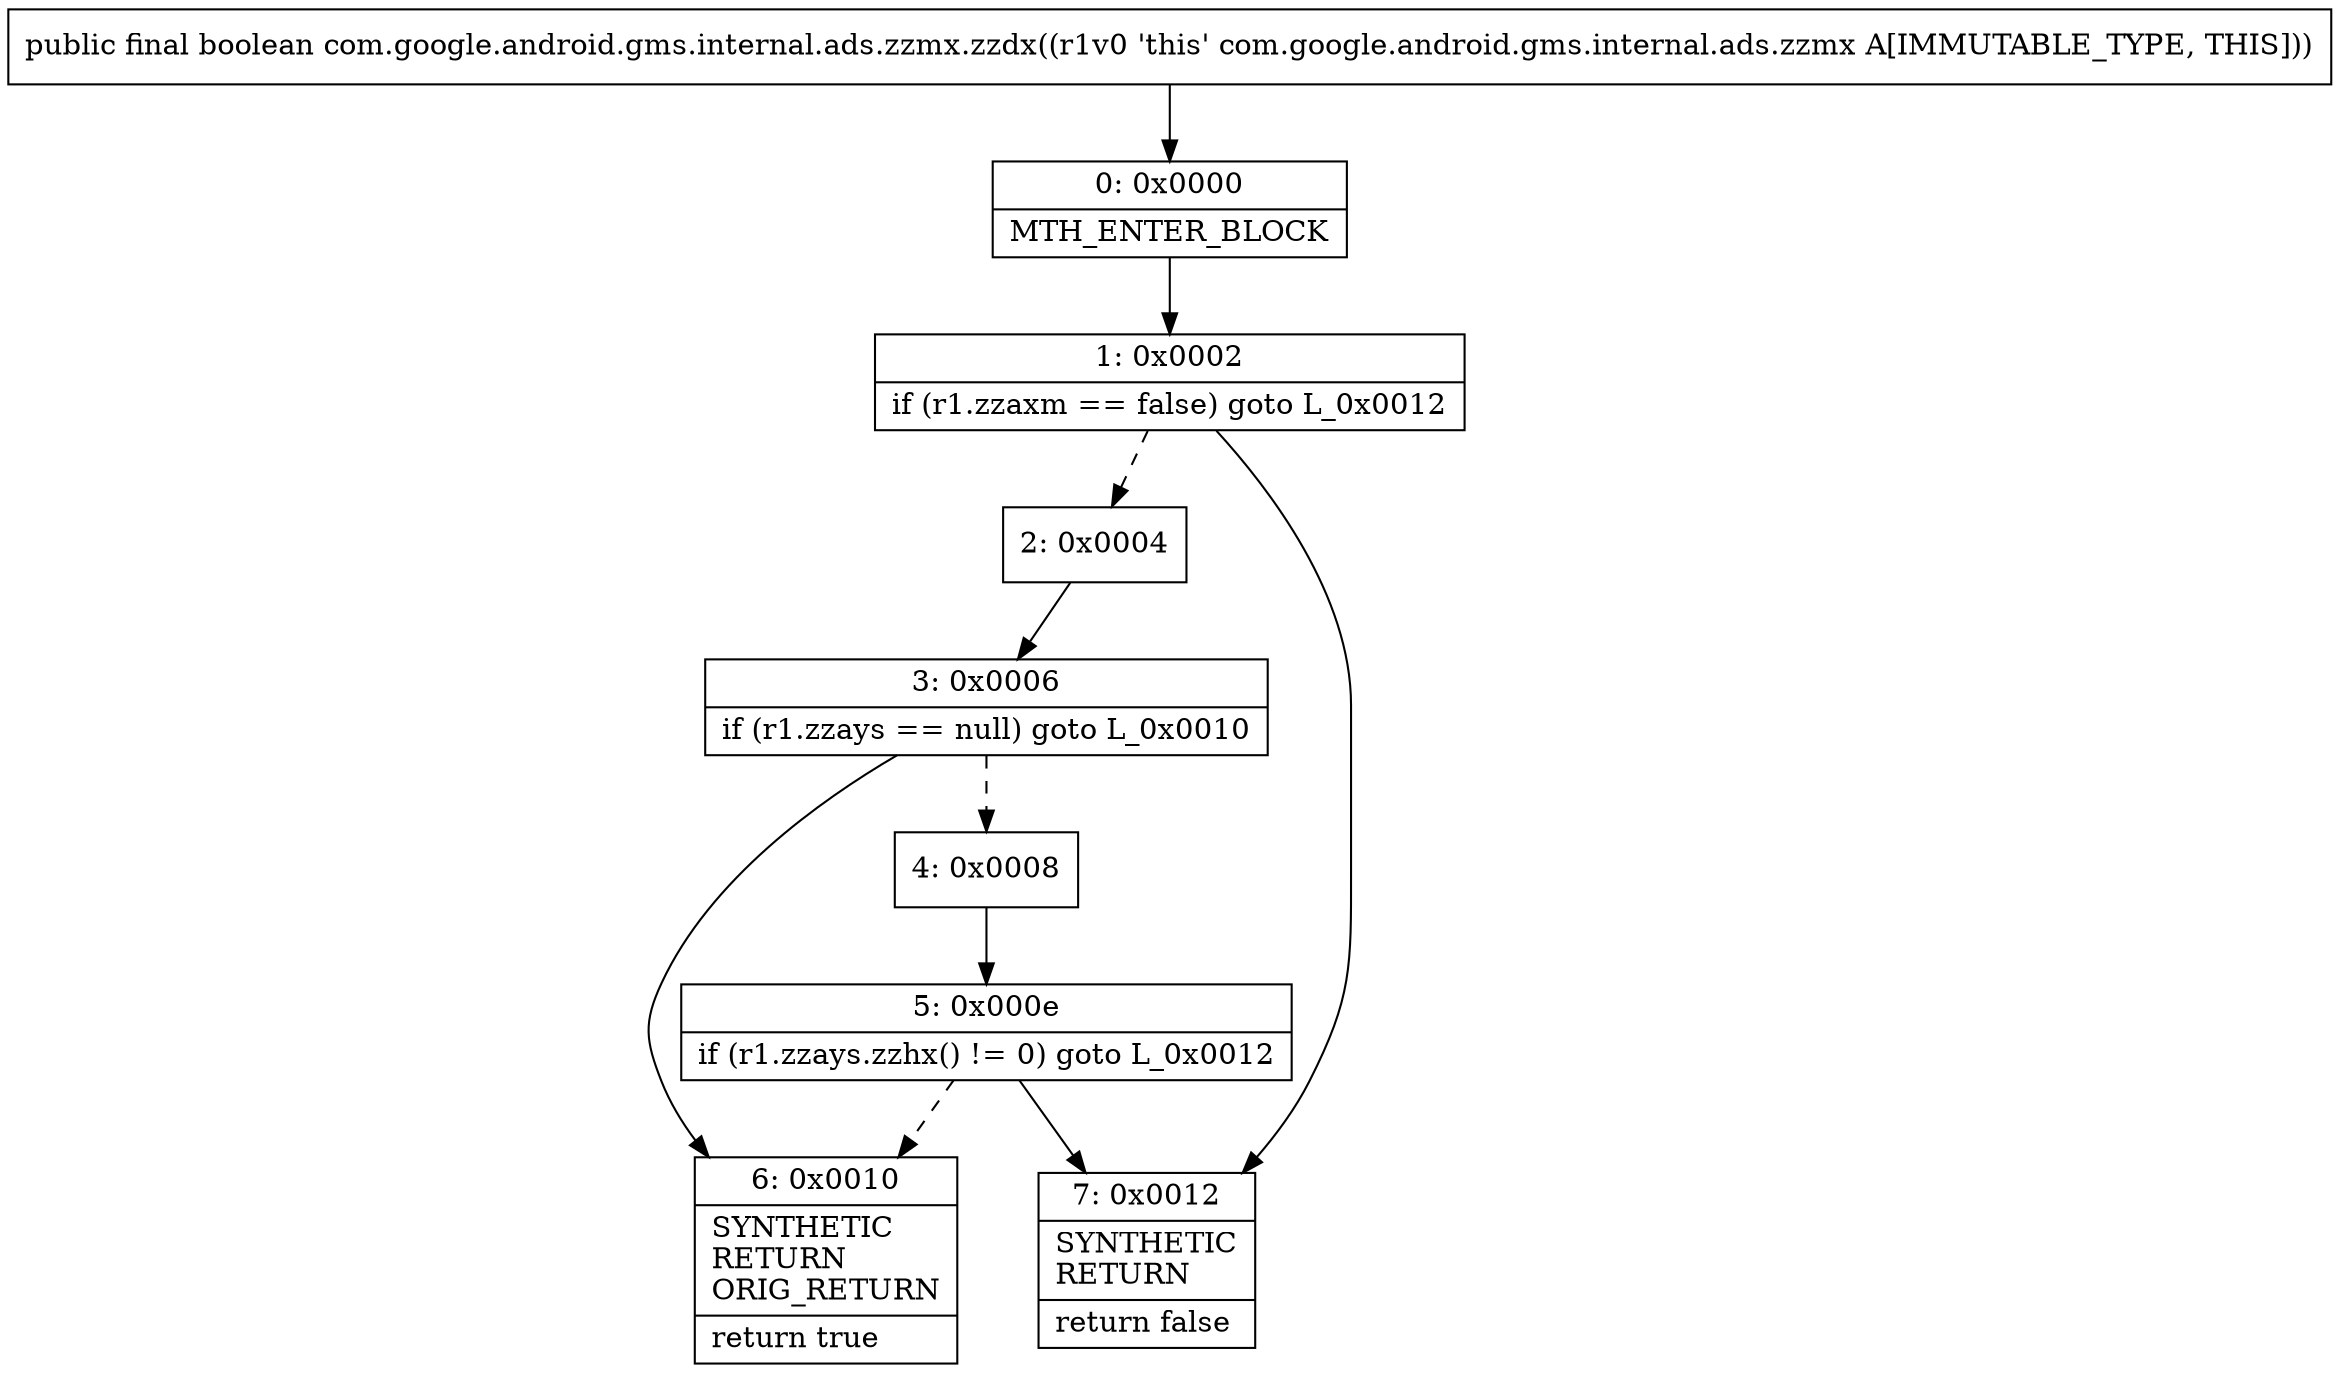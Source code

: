 digraph "CFG forcom.google.android.gms.internal.ads.zzmx.zzdx()Z" {
Node_0 [shape=record,label="{0\:\ 0x0000|MTH_ENTER_BLOCK\l}"];
Node_1 [shape=record,label="{1\:\ 0x0002|if (r1.zzaxm == false) goto L_0x0012\l}"];
Node_2 [shape=record,label="{2\:\ 0x0004}"];
Node_3 [shape=record,label="{3\:\ 0x0006|if (r1.zzays == null) goto L_0x0010\l}"];
Node_4 [shape=record,label="{4\:\ 0x0008}"];
Node_5 [shape=record,label="{5\:\ 0x000e|if (r1.zzays.zzhx() != 0) goto L_0x0012\l}"];
Node_6 [shape=record,label="{6\:\ 0x0010|SYNTHETIC\lRETURN\lORIG_RETURN\l|return true\l}"];
Node_7 [shape=record,label="{7\:\ 0x0012|SYNTHETIC\lRETURN\l|return false\l}"];
MethodNode[shape=record,label="{public final boolean com.google.android.gms.internal.ads.zzmx.zzdx((r1v0 'this' com.google.android.gms.internal.ads.zzmx A[IMMUTABLE_TYPE, THIS])) }"];
MethodNode -> Node_0;
Node_0 -> Node_1;
Node_1 -> Node_2[style=dashed];
Node_1 -> Node_7;
Node_2 -> Node_3;
Node_3 -> Node_4[style=dashed];
Node_3 -> Node_6;
Node_4 -> Node_5;
Node_5 -> Node_6[style=dashed];
Node_5 -> Node_7;
}

